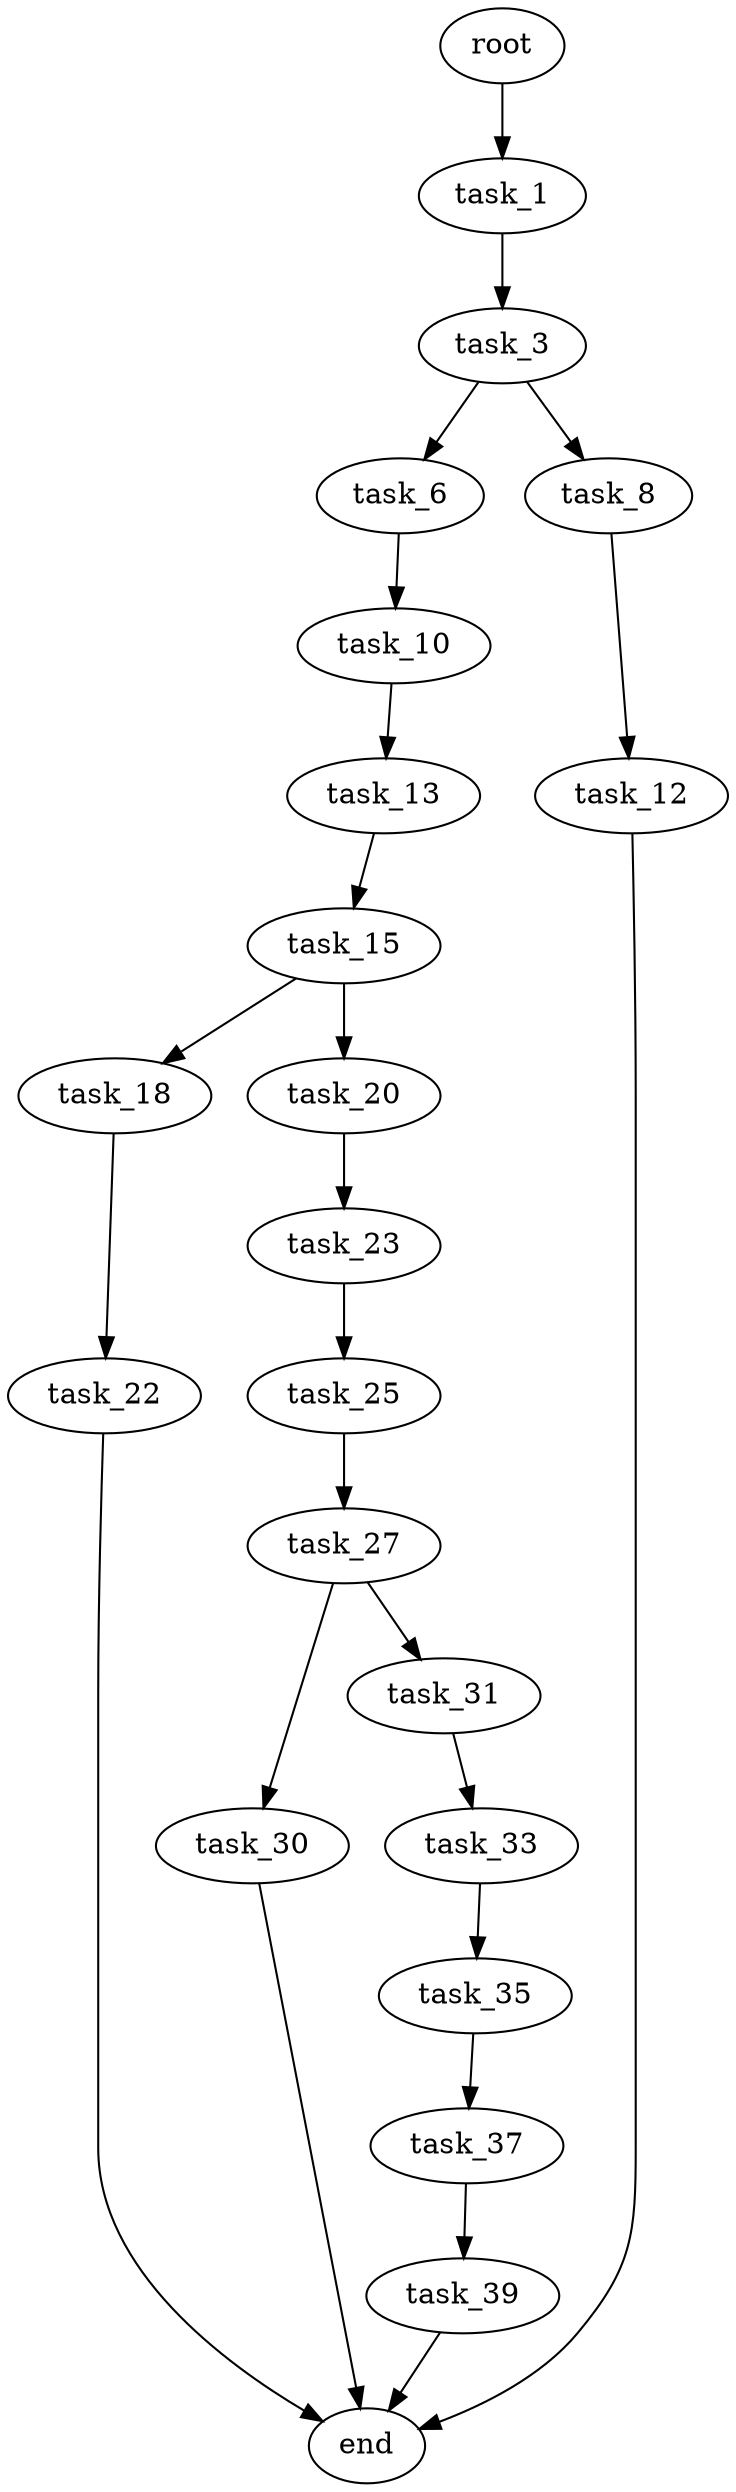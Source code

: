 digraph G {
  root [size="0.000000"];
  task_1 [size="231928233984.000000"];
  task_3 [size="117191889018.000000"];
  task_6 [size="231928233984.000000"];
  task_8 [size="10541550025.000000"];
  task_10 [size="368293445632.000000"];
  task_12 [size="265988878312.000000"];
  task_13 [size="1137222889.000000"];
  task_15 [size="781515774179.000000"];
  task_18 [size="152128753755.000000"];
  task_20 [size="23984646513.000000"];
  task_22 [size="434122730292.000000"];
  task_23 [size="549755813888.000000"];
  task_25 [size="5552766337.000000"];
  task_27 [size="4349965110.000000"];
  task_30 [size="83679540046.000000"];
  task_31 [size="134217728000.000000"];
  task_33 [size="368293445632.000000"];
  task_35 [size="535580899271.000000"];
  task_37 [size="24168350221.000000"];
  task_39 [size="8589934592.000000"];
  end [size="0.000000"];

  root -> task_1 [size="1.000000"];
  task_1 -> task_3 [size="301989888.000000"];
  task_3 -> task_6 [size="411041792.000000"];
  task_3 -> task_8 [size="411041792.000000"];
  task_6 -> task_10 [size="301989888.000000"];
  task_8 -> task_12 [size="209715200.000000"];
  task_10 -> task_13 [size="411041792.000000"];
  task_12 -> end [size="1.000000"];
  task_13 -> task_15 [size="75497472.000000"];
  task_15 -> task_18 [size="536870912.000000"];
  task_15 -> task_20 [size="536870912.000000"];
  task_18 -> task_22 [size="134217728.000000"];
  task_20 -> task_23 [size="536870912.000000"];
  task_22 -> end [size="1.000000"];
  task_23 -> task_25 [size="536870912.000000"];
  task_25 -> task_27 [size="301989888.000000"];
  task_27 -> task_30 [size="75497472.000000"];
  task_27 -> task_31 [size="75497472.000000"];
  task_30 -> end [size="1.000000"];
  task_31 -> task_33 [size="209715200.000000"];
  task_33 -> task_35 [size="411041792.000000"];
  task_35 -> task_37 [size="411041792.000000"];
  task_37 -> task_39 [size="536870912.000000"];
  task_39 -> end [size="1.000000"];
}
